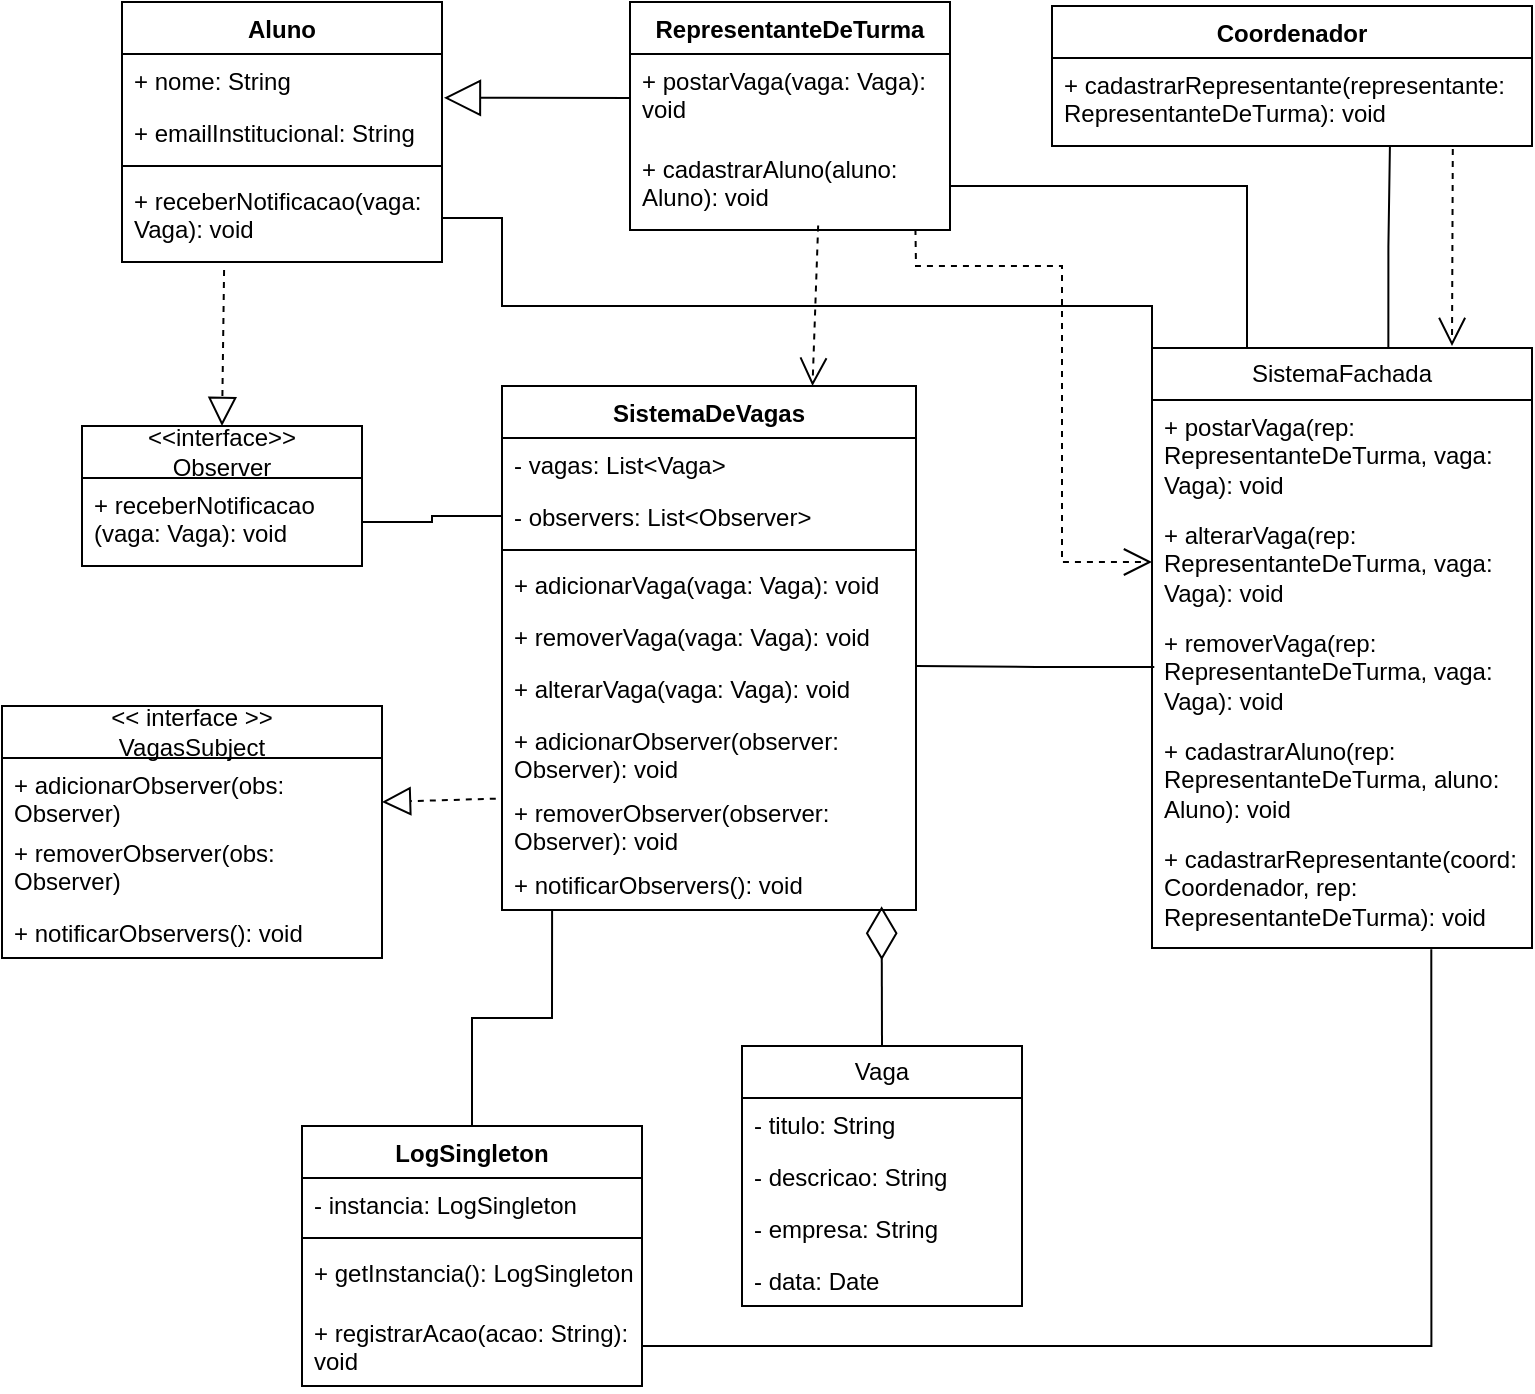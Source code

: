 <mxfile version="27.1.1">
  <diagram id="C5RBs43oDa-KdzZeNtuy" name="Page-1">
    <mxGraphModel dx="1090" dy="549" grid="1" gridSize="10" guides="1" tooltips="1" connect="1" arrows="1" fold="1" page="1" pageScale="1" pageWidth="827" pageHeight="1169" math="0" shadow="0">
      <root>
        <mxCell id="WIyWlLk6GJQsqaUBKTNV-0" />
        <mxCell id="WIyWlLk6GJQsqaUBKTNV-1" parent="WIyWlLk6GJQsqaUBKTNV-0" />
        <mxCell id="_NMeENpPA0-5k_gsboYM-0" value="Aluno" style="swimlane;fontStyle=1;align=center;verticalAlign=top;childLayout=stackLayout;horizontal=1;startSize=26;horizontalStack=0;resizeParent=1;resizeParentMax=0;resizeLast=0;collapsible=1;marginBottom=0;whiteSpace=wrap;html=1;" vertex="1" parent="WIyWlLk6GJQsqaUBKTNV-1">
          <mxGeometry x="80" y="8" width="160" height="130" as="geometry" />
        </mxCell>
        <mxCell id="_NMeENpPA0-5k_gsboYM-1" value="+ nome: String" style="text;strokeColor=none;fillColor=none;align=left;verticalAlign=top;spacingLeft=4;spacingRight=4;overflow=hidden;rotatable=0;points=[[0,0.5],[1,0.5]];portConstraint=eastwest;whiteSpace=wrap;html=1;" vertex="1" parent="_NMeENpPA0-5k_gsboYM-0">
          <mxGeometry y="26" width="160" height="26" as="geometry" />
        </mxCell>
        <mxCell id="_NMeENpPA0-5k_gsboYM-4" value="+ emailInstitucional: String" style="text;strokeColor=none;fillColor=none;align=left;verticalAlign=top;spacingLeft=4;spacingRight=4;overflow=hidden;rotatable=0;points=[[0,0.5],[1,0.5]];portConstraint=eastwest;whiteSpace=wrap;html=1;" vertex="1" parent="_NMeENpPA0-5k_gsboYM-0">
          <mxGeometry y="52" width="160" height="26" as="geometry" />
        </mxCell>
        <mxCell id="_NMeENpPA0-5k_gsboYM-2" value="" style="line;strokeWidth=1;fillColor=none;align=left;verticalAlign=middle;spacingTop=-1;spacingLeft=3;spacingRight=3;rotatable=0;labelPosition=right;points=[];portConstraint=eastwest;strokeColor=inherit;" vertex="1" parent="_NMeENpPA0-5k_gsboYM-0">
          <mxGeometry y="78" width="160" height="8" as="geometry" />
        </mxCell>
        <mxCell id="_NMeENpPA0-5k_gsboYM-3" value="+ receberNotificacao(vaga: Vaga): void" style="text;strokeColor=none;fillColor=none;align=left;verticalAlign=top;spacingLeft=4;spacingRight=4;overflow=hidden;rotatable=0;points=[[0,0.5],[1,0.5]];portConstraint=eastwest;whiteSpace=wrap;html=1;" vertex="1" parent="_NMeENpPA0-5k_gsboYM-0">
          <mxGeometry y="86" width="160" height="44" as="geometry" />
        </mxCell>
        <mxCell id="_NMeENpPA0-5k_gsboYM-12" value="RepresentanteDeTurma" style="swimlane;fontStyle=1;align=center;verticalAlign=top;childLayout=stackLayout;horizontal=1;startSize=26;horizontalStack=0;resizeParent=1;resizeParentMax=0;resizeLast=0;collapsible=1;marginBottom=0;whiteSpace=wrap;html=1;" vertex="1" parent="WIyWlLk6GJQsqaUBKTNV-1">
          <mxGeometry x="334" y="8" width="160" height="114" as="geometry" />
        </mxCell>
        <mxCell id="_NMeENpPA0-5k_gsboYM-16" value="+ postarVaga(vaga: Vaga): void" style="text;strokeColor=none;fillColor=none;align=left;verticalAlign=top;spacingLeft=4;spacingRight=4;overflow=hidden;rotatable=0;points=[[0,0.5],[1,0.5]];portConstraint=eastwest;whiteSpace=wrap;html=1;" vertex="1" parent="_NMeENpPA0-5k_gsboYM-12">
          <mxGeometry y="26" width="160" height="44" as="geometry" />
        </mxCell>
        <mxCell id="_NMeENpPA0-5k_gsboYM-18" value="+ cadastrarAluno(aluno: Aluno): void" style="text;strokeColor=none;fillColor=none;align=left;verticalAlign=top;spacingLeft=4;spacingRight=4;overflow=hidden;rotatable=0;points=[[0,0.5],[1,0.5]];portConstraint=eastwest;whiteSpace=wrap;html=1;" vertex="1" parent="_NMeENpPA0-5k_gsboYM-12">
          <mxGeometry y="70" width="160" height="44" as="geometry" />
        </mxCell>
        <mxCell id="_NMeENpPA0-5k_gsboYM-19" value="Coordenador" style="swimlane;fontStyle=1;align=center;verticalAlign=top;childLayout=stackLayout;horizontal=1;startSize=26;horizontalStack=0;resizeParent=1;resizeParentMax=0;resizeLast=0;collapsible=1;marginBottom=0;whiteSpace=wrap;html=1;" vertex="1" parent="WIyWlLk6GJQsqaUBKTNV-1">
          <mxGeometry x="545" y="10" width="240" height="70" as="geometry" />
        </mxCell>
        <mxCell id="_NMeENpPA0-5k_gsboYM-22" value="+ cadastrarRepresentante(representante: RepresentanteDeTurma): void" style="text;strokeColor=none;fillColor=none;align=left;verticalAlign=top;spacingLeft=4;spacingRight=4;overflow=hidden;rotatable=0;points=[[0,0.5],[1,0.5]];portConstraint=eastwest;whiteSpace=wrap;html=1;" vertex="1" parent="_NMeENpPA0-5k_gsboYM-19">
          <mxGeometry y="26" width="240" height="44" as="geometry" />
        </mxCell>
        <mxCell id="_NMeENpPA0-5k_gsboYM-23" value="Vaga" style="swimlane;fontStyle=0;childLayout=stackLayout;horizontal=1;startSize=26;fillColor=none;horizontalStack=0;resizeParent=1;resizeParentMax=0;resizeLast=0;collapsible=1;marginBottom=0;whiteSpace=wrap;html=1;" vertex="1" parent="WIyWlLk6GJQsqaUBKTNV-1">
          <mxGeometry x="390" y="530" width="140" height="130" as="geometry" />
        </mxCell>
        <mxCell id="_NMeENpPA0-5k_gsboYM-24" value="- titulo: String" style="text;strokeColor=none;fillColor=none;align=left;verticalAlign=top;spacingLeft=4;spacingRight=4;overflow=hidden;rotatable=0;points=[[0,0.5],[1,0.5]];portConstraint=eastwest;whiteSpace=wrap;html=1;" vertex="1" parent="_NMeENpPA0-5k_gsboYM-23">
          <mxGeometry y="26" width="140" height="26" as="geometry" />
        </mxCell>
        <mxCell id="_NMeENpPA0-5k_gsboYM-25" value="- descricao: String" style="text;strokeColor=none;fillColor=none;align=left;verticalAlign=top;spacingLeft=4;spacingRight=4;overflow=hidden;rotatable=0;points=[[0,0.5],[1,0.5]];portConstraint=eastwest;whiteSpace=wrap;html=1;" vertex="1" parent="_NMeENpPA0-5k_gsboYM-23">
          <mxGeometry y="52" width="140" height="26" as="geometry" />
        </mxCell>
        <mxCell id="_NMeENpPA0-5k_gsboYM-26" value="- empresa: String" style="text;strokeColor=none;fillColor=none;align=left;verticalAlign=top;spacingLeft=4;spacingRight=4;overflow=hidden;rotatable=0;points=[[0,0.5],[1,0.5]];portConstraint=eastwest;whiteSpace=wrap;html=1;" vertex="1" parent="_NMeENpPA0-5k_gsboYM-23">
          <mxGeometry y="78" width="140" height="26" as="geometry" />
        </mxCell>
        <mxCell id="_NMeENpPA0-5k_gsboYM-27" value="- data: Date" style="text;strokeColor=none;fillColor=none;align=left;verticalAlign=top;spacingLeft=4;spacingRight=4;overflow=hidden;rotatable=0;points=[[0,0.5],[1,0.5]];portConstraint=eastwest;whiteSpace=wrap;html=1;" vertex="1" parent="_NMeENpPA0-5k_gsboYM-23">
          <mxGeometry y="104" width="140" height="26" as="geometry" />
        </mxCell>
        <mxCell id="_NMeENpPA0-5k_gsboYM-28" value="SistemaDeVagas" style="swimlane;fontStyle=1;align=center;verticalAlign=top;childLayout=stackLayout;horizontal=1;startSize=26;horizontalStack=0;resizeParent=1;resizeParentMax=0;resizeLast=0;collapsible=1;marginBottom=0;whiteSpace=wrap;html=1;" vertex="1" parent="WIyWlLk6GJQsqaUBKTNV-1">
          <mxGeometry x="270" y="200" width="207" height="262" as="geometry" />
        </mxCell>
        <mxCell id="_NMeENpPA0-5k_gsboYM-29" value="- vagas: List&amp;lt;Vaga&amp;gt;" style="text;strokeColor=none;fillColor=none;align=left;verticalAlign=top;spacingLeft=4;spacingRight=4;overflow=hidden;rotatable=0;points=[[0,0.5],[1,0.5]];portConstraint=eastwest;whiteSpace=wrap;html=1;" vertex="1" parent="_NMeENpPA0-5k_gsboYM-28">
          <mxGeometry y="26" width="207" height="26" as="geometry" />
        </mxCell>
        <mxCell id="_NMeENpPA0-5k_gsboYM-32" value="- observers: List&amp;lt;Observer&amp;gt;" style="text;strokeColor=none;fillColor=none;align=left;verticalAlign=top;spacingLeft=4;spacingRight=4;overflow=hidden;rotatable=0;points=[[0,0.5],[1,0.5]];portConstraint=eastwest;whiteSpace=wrap;html=1;" vertex="1" parent="_NMeENpPA0-5k_gsboYM-28">
          <mxGeometry y="52" width="207" height="26" as="geometry" />
        </mxCell>
        <mxCell id="_NMeENpPA0-5k_gsboYM-30" value="" style="line;strokeWidth=1;fillColor=none;align=left;verticalAlign=middle;spacingTop=-1;spacingLeft=3;spacingRight=3;rotatable=0;labelPosition=right;points=[];portConstraint=eastwest;strokeColor=inherit;" vertex="1" parent="_NMeENpPA0-5k_gsboYM-28">
          <mxGeometry y="78" width="207" height="8" as="geometry" />
        </mxCell>
        <mxCell id="_NMeENpPA0-5k_gsboYM-31" value="+ adicionarVaga(vaga: Vaga): void" style="text;strokeColor=none;fillColor=none;align=left;verticalAlign=top;spacingLeft=4;spacingRight=4;overflow=hidden;rotatable=0;points=[[0,0.5],[1,0.5]];portConstraint=eastwest;whiteSpace=wrap;html=1;" vertex="1" parent="_NMeENpPA0-5k_gsboYM-28">
          <mxGeometry y="86" width="207" height="26" as="geometry" />
        </mxCell>
        <mxCell id="_NMeENpPA0-5k_gsboYM-33" value="+ removerVaga(vaga: Vaga): void" style="text;strokeColor=none;fillColor=none;align=left;verticalAlign=top;spacingLeft=4;spacingRight=4;overflow=hidden;rotatable=0;points=[[0,0.5],[1,0.5]];portConstraint=eastwest;whiteSpace=wrap;html=1;" vertex="1" parent="_NMeENpPA0-5k_gsboYM-28">
          <mxGeometry y="112" width="207" height="26" as="geometry" />
        </mxCell>
        <mxCell id="_NMeENpPA0-5k_gsboYM-34" value="+ alterarVaga(vaga: Vaga): void" style="text;strokeColor=none;fillColor=none;align=left;verticalAlign=top;spacingLeft=4;spacingRight=4;overflow=hidden;rotatable=0;points=[[0,0.5],[1,0.5]];portConstraint=eastwest;whiteSpace=wrap;html=1;" vertex="1" parent="_NMeENpPA0-5k_gsboYM-28">
          <mxGeometry y="138" width="207" height="26" as="geometry" />
        </mxCell>
        <mxCell id="_NMeENpPA0-5k_gsboYM-35" value="+ adicionarObserver(observer: Observer): void" style="text;strokeColor=none;fillColor=none;align=left;verticalAlign=top;spacingLeft=4;spacingRight=4;overflow=hidden;rotatable=0;points=[[0,0.5],[1,0.5]];portConstraint=eastwest;whiteSpace=wrap;html=1;" vertex="1" parent="_NMeENpPA0-5k_gsboYM-28">
          <mxGeometry y="164" width="207" height="36" as="geometry" />
        </mxCell>
        <mxCell id="_NMeENpPA0-5k_gsboYM-36" value="+ removerObserver(observer: Observer): void" style="text;strokeColor=none;fillColor=none;align=left;verticalAlign=top;spacingLeft=4;spacingRight=4;overflow=hidden;rotatable=0;points=[[0,0.5],[1,0.5]];portConstraint=eastwest;whiteSpace=wrap;html=1;" vertex="1" parent="_NMeENpPA0-5k_gsboYM-28">
          <mxGeometry y="200" width="207" height="36" as="geometry" />
        </mxCell>
        <mxCell id="_NMeENpPA0-5k_gsboYM-37" value="+ notificarObservers(): void" style="text;strokeColor=none;fillColor=none;align=left;verticalAlign=top;spacingLeft=4;spacingRight=4;overflow=hidden;rotatable=0;points=[[0,0.5],[1,0.5]];portConstraint=eastwest;whiteSpace=wrap;html=1;" vertex="1" parent="_NMeENpPA0-5k_gsboYM-28">
          <mxGeometry y="236" width="207" height="26" as="geometry" />
        </mxCell>
        <mxCell id="_NMeENpPA0-5k_gsboYM-38" value="&amp;lt;&amp;lt; interface &amp;gt;&amp;gt;&lt;div&gt;VagasSubject&lt;/div&gt;" style="swimlane;fontStyle=0;childLayout=stackLayout;horizontal=1;startSize=26;fillColor=none;horizontalStack=0;resizeParent=1;resizeParentMax=0;resizeLast=0;collapsible=1;marginBottom=0;whiteSpace=wrap;html=1;" vertex="1" parent="WIyWlLk6GJQsqaUBKTNV-1">
          <mxGeometry x="20" y="360" width="190" height="126" as="geometry" />
        </mxCell>
        <mxCell id="_NMeENpPA0-5k_gsboYM-39" value="+ adicionarObserver(obs: Observer)" style="text;strokeColor=none;fillColor=none;align=left;verticalAlign=top;spacingLeft=4;spacingRight=4;overflow=hidden;rotatable=0;points=[[0,0.5],[1,0.5]];portConstraint=eastwest;whiteSpace=wrap;html=1;" vertex="1" parent="_NMeENpPA0-5k_gsboYM-38">
          <mxGeometry y="26" width="190" height="34" as="geometry" />
        </mxCell>
        <mxCell id="_NMeENpPA0-5k_gsboYM-40" value="+ removerObserver(obs: Observer)" style="text;strokeColor=none;fillColor=none;align=left;verticalAlign=top;spacingLeft=4;spacingRight=4;overflow=hidden;rotatable=0;points=[[0,0.5],[1,0.5]];portConstraint=eastwest;whiteSpace=wrap;html=1;" vertex="1" parent="_NMeENpPA0-5k_gsboYM-38">
          <mxGeometry y="60" width="190" height="40" as="geometry" />
        </mxCell>
        <mxCell id="_NMeENpPA0-5k_gsboYM-41" value="+ notificarObservers(): void" style="text;strokeColor=none;fillColor=none;align=left;verticalAlign=top;spacingLeft=4;spacingRight=4;overflow=hidden;rotatable=0;points=[[0,0.5],[1,0.5]];portConstraint=eastwest;whiteSpace=wrap;html=1;" vertex="1" parent="_NMeENpPA0-5k_gsboYM-38">
          <mxGeometry y="100" width="190" height="26" as="geometry" />
        </mxCell>
        <mxCell id="_NMeENpPA0-5k_gsboYM-42" value="&amp;lt;&amp;lt;interface&amp;gt;&amp;gt;&lt;div&gt;Observer&lt;/div&gt;" style="swimlane;fontStyle=0;childLayout=stackLayout;horizontal=1;startSize=26;fillColor=none;horizontalStack=0;resizeParent=1;resizeParentMax=0;resizeLast=0;collapsible=1;marginBottom=0;whiteSpace=wrap;html=1;" vertex="1" parent="WIyWlLk6GJQsqaUBKTNV-1">
          <mxGeometry x="60" y="220" width="140" height="70" as="geometry" />
        </mxCell>
        <mxCell id="_NMeENpPA0-5k_gsboYM-43" value="+ receberNotificacao&lt;div&gt;(vaga: Vaga): void&lt;/div&gt;" style="text;strokeColor=none;fillColor=none;align=left;verticalAlign=top;spacingLeft=4;spacingRight=4;overflow=hidden;rotatable=0;points=[[0,0.5],[1,0.5]];portConstraint=eastwest;whiteSpace=wrap;html=1;" vertex="1" parent="_NMeENpPA0-5k_gsboYM-42">
          <mxGeometry y="26" width="140" height="44" as="geometry" />
        </mxCell>
        <mxCell id="_NMeENpPA0-5k_gsboYM-46" value="LogSingleton" style="swimlane;fontStyle=1;align=center;verticalAlign=top;childLayout=stackLayout;horizontal=1;startSize=26;horizontalStack=0;resizeParent=1;resizeParentMax=0;resizeLast=0;collapsible=1;marginBottom=0;whiteSpace=wrap;html=1;" vertex="1" parent="WIyWlLk6GJQsqaUBKTNV-1">
          <mxGeometry x="170" y="570" width="170" height="130" as="geometry" />
        </mxCell>
        <mxCell id="_NMeENpPA0-5k_gsboYM-47" value="- instancia: LogSingleton" style="text;strokeColor=none;fillColor=none;align=left;verticalAlign=top;spacingLeft=4;spacingRight=4;overflow=hidden;rotatable=0;points=[[0,0.5],[1,0.5]];portConstraint=eastwest;whiteSpace=wrap;html=1;" vertex="1" parent="_NMeENpPA0-5k_gsboYM-46">
          <mxGeometry y="26" width="170" height="26" as="geometry" />
        </mxCell>
        <mxCell id="_NMeENpPA0-5k_gsboYM-48" value="" style="line;strokeWidth=1;fillColor=none;align=left;verticalAlign=middle;spacingTop=-1;spacingLeft=3;spacingRight=3;rotatable=0;labelPosition=right;points=[];portConstraint=eastwest;strokeColor=inherit;" vertex="1" parent="_NMeENpPA0-5k_gsboYM-46">
          <mxGeometry y="52" width="170" height="8" as="geometry" />
        </mxCell>
        <mxCell id="_NMeENpPA0-5k_gsboYM-49" value="+ getInstancia(): LogSingleton" style="text;strokeColor=none;fillColor=none;align=left;verticalAlign=top;spacingLeft=4;spacingRight=4;overflow=hidden;rotatable=0;points=[[0,0.5],[1,0.5]];portConstraint=eastwest;whiteSpace=wrap;html=1;" vertex="1" parent="_NMeENpPA0-5k_gsboYM-46">
          <mxGeometry y="60" width="170" height="30" as="geometry" />
        </mxCell>
        <mxCell id="_NMeENpPA0-5k_gsboYM-50" value="+ registrarAcao(acao: String): void" style="text;strokeColor=none;fillColor=none;align=left;verticalAlign=top;spacingLeft=4;spacingRight=4;overflow=hidden;rotatable=0;points=[[0,0.5],[1,0.5]];portConstraint=eastwest;whiteSpace=wrap;html=1;" vertex="1" parent="_NMeENpPA0-5k_gsboYM-46">
          <mxGeometry y="90" width="170" height="40" as="geometry" />
        </mxCell>
        <mxCell id="_NMeENpPA0-5k_gsboYM-51" value="SistemaFachada" style="swimlane;fontStyle=0;childLayout=stackLayout;horizontal=1;startSize=26;fillColor=none;horizontalStack=0;resizeParent=1;resizeParentMax=0;resizeLast=0;collapsible=1;marginBottom=0;whiteSpace=wrap;html=1;" vertex="1" parent="WIyWlLk6GJQsqaUBKTNV-1">
          <mxGeometry x="595" y="181" width="190" height="300" as="geometry" />
        </mxCell>
        <mxCell id="_NMeENpPA0-5k_gsboYM-52" value="+ postarVaga(rep: RepresentanteDeTurma, vaga: Vaga): void" style="text;strokeColor=none;fillColor=none;align=left;verticalAlign=top;spacingLeft=4;spacingRight=4;overflow=hidden;rotatable=0;points=[[0,0.5],[1,0.5]];portConstraint=eastwest;whiteSpace=wrap;html=1;" vertex="1" parent="_NMeENpPA0-5k_gsboYM-51">
          <mxGeometry y="26" width="190" height="54" as="geometry" />
        </mxCell>
        <mxCell id="_NMeENpPA0-5k_gsboYM-55" value="+ alterarVaga(rep: RepresentanteDeTurma, vaga: Vaga): void" style="text;strokeColor=none;fillColor=none;align=left;verticalAlign=top;spacingLeft=4;spacingRight=4;overflow=hidden;rotatable=0;points=[[0,0.5],[1,0.5]];portConstraint=eastwest;whiteSpace=wrap;html=1;" vertex="1" parent="_NMeENpPA0-5k_gsboYM-51">
          <mxGeometry y="80" width="190" height="54" as="geometry" />
        </mxCell>
        <mxCell id="_NMeENpPA0-5k_gsboYM-56" value="+ removerVaga(rep: RepresentanteDeTurma, vaga: Vaga): void" style="text;strokeColor=none;fillColor=none;align=left;verticalAlign=top;spacingLeft=4;spacingRight=4;overflow=hidden;rotatable=0;points=[[0,0.5],[1,0.5]];portConstraint=eastwest;whiteSpace=wrap;html=1;" vertex="1" parent="_NMeENpPA0-5k_gsboYM-51">
          <mxGeometry y="134" width="190" height="54" as="geometry" />
        </mxCell>
        <mxCell id="_NMeENpPA0-5k_gsboYM-57" value="+ cadastrarAluno(rep: RepresentanteDeTurma, aluno: Aluno): void" style="text;strokeColor=none;fillColor=none;align=left;verticalAlign=top;spacingLeft=4;spacingRight=4;overflow=hidden;rotatable=0;points=[[0,0.5],[1,0.5]];portConstraint=eastwest;whiteSpace=wrap;html=1;" vertex="1" parent="_NMeENpPA0-5k_gsboYM-51">
          <mxGeometry y="188" width="190" height="54" as="geometry" />
        </mxCell>
        <mxCell id="_NMeENpPA0-5k_gsboYM-58" value="+ cadastrarRepresentante(coord: Coordenador, rep: RepresentanteDeTurma): void" style="text;strokeColor=none;fillColor=none;align=left;verticalAlign=top;spacingLeft=4;spacingRight=4;overflow=hidden;rotatable=0;points=[[0,0.5],[1,0.5]];portConstraint=eastwest;whiteSpace=wrap;html=1;" vertex="1" parent="_NMeENpPA0-5k_gsboYM-51">
          <mxGeometry y="242" width="190" height="58" as="geometry" />
        </mxCell>
        <mxCell id="_NMeENpPA0-5k_gsboYM-59" value="" style="endArrow=block;dashed=1;endFill=0;endSize=12;html=1;rounded=0;exitX=0.319;exitY=1.091;exitDx=0;exitDy=0;exitPerimeter=0;entryX=0.5;entryY=0;entryDx=0;entryDy=0;" edge="1" parent="WIyWlLk6GJQsqaUBKTNV-1" source="_NMeENpPA0-5k_gsboYM-3" target="_NMeENpPA0-5k_gsboYM-42">
          <mxGeometry width="160" relative="1" as="geometry">
            <mxPoint x="220" y="160" as="sourcePoint" />
            <mxPoint x="129" y="280" as="targetPoint" />
          </mxGeometry>
        </mxCell>
        <mxCell id="_NMeENpPA0-5k_gsboYM-60" value="" style="endArrow=block;endFill=0;endSize=12;html=1;rounded=0;entryX=1;entryY=0.647;entryDx=0;entryDy=0;exitX=-0.015;exitY=0.176;exitDx=0;exitDy=0;entryPerimeter=0;dashed=1;exitPerimeter=0;" edge="1" parent="WIyWlLk6GJQsqaUBKTNV-1" source="_NMeENpPA0-5k_gsboYM-36" target="_NMeENpPA0-5k_gsboYM-39">
          <mxGeometry width="160" relative="1" as="geometry">
            <mxPoint x="220" y="560" as="sourcePoint" />
            <mxPoint x="380" y="560" as="targetPoint" />
          </mxGeometry>
        </mxCell>
        <mxCell id="_NMeENpPA0-5k_gsboYM-80" value="" style="endArrow=open;endSize=12;dashed=1;html=1;rounded=0;entryX=0.75;entryY=0;entryDx=0;entryDy=0;exitX=0.588;exitY=0.949;exitDx=0;exitDy=0;exitPerimeter=0;" edge="1" parent="WIyWlLk6GJQsqaUBKTNV-1" source="_NMeENpPA0-5k_gsboYM-18" target="_NMeENpPA0-5k_gsboYM-28">
          <mxGeometry width="160" relative="1" as="geometry">
            <mxPoint x="430" y="121" as="sourcePoint" />
            <mxPoint x="480" y="170" as="targetPoint" />
          </mxGeometry>
        </mxCell>
        <mxCell id="_NMeENpPA0-5k_gsboYM-81" value="" style="endArrow=open;endSize=12;dashed=1;html=1;rounded=0;exitX=0.835;exitY=1.034;exitDx=0;exitDy=0;exitPerimeter=0;" edge="1" parent="WIyWlLk6GJQsqaUBKTNV-1" source="_NMeENpPA0-5k_gsboYM-22">
          <mxGeometry width="160" relative="1" as="geometry">
            <mxPoint x="740" y="110" as="sourcePoint" />
            <mxPoint x="745" y="180" as="targetPoint" />
          </mxGeometry>
        </mxCell>
        <mxCell id="_NMeENpPA0-5k_gsboYM-82" value="" style="endArrow=open;endSize=12;dashed=1;html=1;rounded=0;entryX=0;entryY=0.5;entryDx=0;entryDy=0;exitX=0.892;exitY=0.988;exitDx=0;exitDy=0;exitPerimeter=0;" edge="1" parent="WIyWlLk6GJQsqaUBKTNV-1" source="_NMeENpPA0-5k_gsboYM-18" target="_NMeENpPA0-5k_gsboYM-55">
          <mxGeometry width="160" relative="1" as="geometry">
            <mxPoint x="520" y="130" as="sourcePoint" />
            <mxPoint x="520" y="210" as="targetPoint" />
            <Array as="points">
              <mxPoint x="477" y="140" />
              <mxPoint x="550" y="140" />
              <mxPoint x="550" y="288" />
            </Array>
          </mxGeometry>
        </mxCell>
        <mxCell id="_NMeENpPA0-5k_gsboYM-83" value="" style="endArrow=diamondThin;endFill=0;endSize=24;html=1;rounded=0;entryX=0.917;entryY=0.927;entryDx=0;entryDy=0;entryPerimeter=0;exitX=0.5;exitY=0;exitDx=0;exitDy=0;" edge="1" parent="WIyWlLk6GJQsqaUBKTNV-1" source="_NMeENpPA0-5k_gsboYM-23" target="_NMeENpPA0-5k_gsboYM-37">
          <mxGeometry width="160" relative="1" as="geometry">
            <mxPoint x="220" y="330" as="sourcePoint" />
            <mxPoint x="380" y="330" as="targetPoint" />
          </mxGeometry>
        </mxCell>
        <mxCell id="_NMeENpPA0-5k_gsboYM-84" value="" style="endArrow=block;endSize=16;endFill=0;html=1;rounded=0;exitX=0;exitY=0.5;exitDx=0;exitDy=0;entryX=1.006;entryY=0.842;entryDx=0;entryDy=0;entryPerimeter=0;" edge="1" parent="WIyWlLk6GJQsqaUBKTNV-1" source="_NMeENpPA0-5k_gsboYM-16" target="_NMeENpPA0-5k_gsboYM-1">
          <mxGeometry width="160" relative="1" as="geometry">
            <mxPoint x="240" y="190" as="sourcePoint" />
            <mxPoint x="400" y="190" as="targetPoint" />
          </mxGeometry>
        </mxCell>
        <mxCell id="_NMeENpPA0-5k_gsboYM-93" value="" style="endArrow=none;html=1;edgeStyle=orthogonalEdgeStyle;rounded=0;exitX=1;exitY=0.5;exitDx=0;exitDy=0;entryX=0;entryY=0.5;entryDx=0;entryDy=0;" edge="1" parent="WIyWlLk6GJQsqaUBKTNV-1" source="_NMeENpPA0-5k_gsboYM-43" target="_NMeENpPA0-5k_gsboYM-32">
          <mxGeometry relative="1" as="geometry">
            <mxPoint x="200" y="340" as="sourcePoint" />
            <mxPoint x="360" y="340" as="targetPoint" />
          </mxGeometry>
        </mxCell>
        <mxCell id="_NMeENpPA0-5k_gsboYM-97" value="" style="endArrow=none;html=1;edgeStyle=orthogonalEdgeStyle;rounded=0;exitX=1;exitY=0.5;exitDx=0;exitDy=0;entryX=0.006;entryY=0.601;entryDx=0;entryDy=0;entryPerimeter=0;" edge="1" parent="WIyWlLk6GJQsqaUBKTNV-1">
          <mxGeometry relative="1" as="geometry">
            <mxPoint x="477" y="340" as="sourcePoint" />
            <mxPoint x="596.14" y="340.454" as="targetPoint" />
          </mxGeometry>
        </mxCell>
        <mxCell id="_NMeENpPA0-5k_gsboYM-98" value="" style="endArrow=none;html=1;edgeStyle=orthogonalEdgeStyle;rounded=0;exitX=1;exitY=0.5;exitDx=0;exitDy=0;entryX=0.735;entryY=1.011;entryDx=0;entryDy=0;entryPerimeter=0;" edge="1" parent="WIyWlLk6GJQsqaUBKTNV-1" source="_NMeENpPA0-5k_gsboYM-50" target="_NMeENpPA0-5k_gsboYM-58">
          <mxGeometry relative="1" as="geometry">
            <mxPoint x="380" y="683" as="sourcePoint" />
            <mxPoint x="450" y="680" as="targetPoint" />
          </mxGeometry>
        </mxCell>
        <mxCell id="_NMeENpPA0-5k_gsboYM-99" value="" style="endArrow=none;html=1;edgeStyle=orthogonalEdgeStyle;rounded=0;exitX=0.622;exitY=0;exitDx=0;exitDy=0;entryX=0.704;entryY=1.004;entryDx=0;entryDy=0;entryPerimeter=0;exitPerimeter=0;" edge="1" parent="WIyWlLk6GJQsqaUBKTNV-1" source="_NMeENpPA0-5k_gsboYM-51" target="_NMeENpPA0-5k_gsboYM-22">
          <mxGeometry relative="1" as="geometry">
            <mxPoint x="710" y="133" as="sourcePoint" />
            <mxPoint x="780" y="130" as="targetPoint" />
          </mxGeometry>
        </mxCell>
        <mxCell id="_NMeENpPA0-5k_gsboYM-100" value="" style="endArrow=none;html=1;edgeStyle=orthogonalEdgeStyle;rounded=0;exitX=1;exitY=0.5;exitDx=0;exitDy=0;entryX=0.25;entryY=0;entryDx=0;entryDy=0;" edge="1" parent="WIyWlLk6GJQsqaUBKTNV-1" source="_NMeENpPA0-5k_gsboYM-18" target="_NMeENpPA0-5k_gsboYM-51">
          <mxGeometry relative="1" as="geometry">
            <mxPoint x="560" y="103" as="sourcePoint" />
            <mxPoint x="630" y="100" as="targetPoint" />
          </mxGeometry>
        </mxCell>
        <mxCell id="_NMeENpPA0-5k_gsboYM-101" value="" style="endArrow=none;html=1;edgeStyle=orthogonalEdgeStyle;rounded=0;exitX=1;exitY=0.5;exitDx=0;exitDy=0;entryX=0;entryY=0;entryDx=0;entryDy=0;" edge="1" parent="WIyWlLk6GJQsqaUBKTNV-1" source="_NMeENpPA0-5k_gsboYM-3" target="_NMeENpPA0-5k_gsboYM-51">
          <mxGeometry relative="1" as="geometry">
            <mxPoint x="320" y="163" as="sourcePoint" />
            <mxPoint x="390" y="160" as="targetPoint" />
            <Array as="points">
              <mxPoint x="270" y="116" />
              <mxPoint x="270" y="160" />
              <mxPoint x="595" y="160" />
            </Array>
          </mxGeometry>
        </mxCell>
        <mxCell id="_NMeENpPA0-5k_gsboYM-102" value="" style="endArrow=none;html=1;edgeStyle=orthogonalEdgeStyle;rounded=0;exitX=0.5;exitY=0;exitDx=0;exitDy=0;entryX=0.121;entryY=1.01;entryDx=0;entryDy=0;entryPerimeter=0;" edge="1" parent="WIyWlLk6GJQsqaUBKTNV-1" source="_NMeENpPA0-5k_gsboYM-46" target="_NMeENpPA0-5k_gsboYM-37">
          <mxGeometry relative="1" as="geometry">
            <mxPoint x="350" y="490" as="sourcePoint" />
            <mxPoint x="320" y="470" as="targetPoint" />
          </mxGeometry>
        </mxCell>
      </root>
    </mxGraphModel>
  </diagram>
</mxfile>
